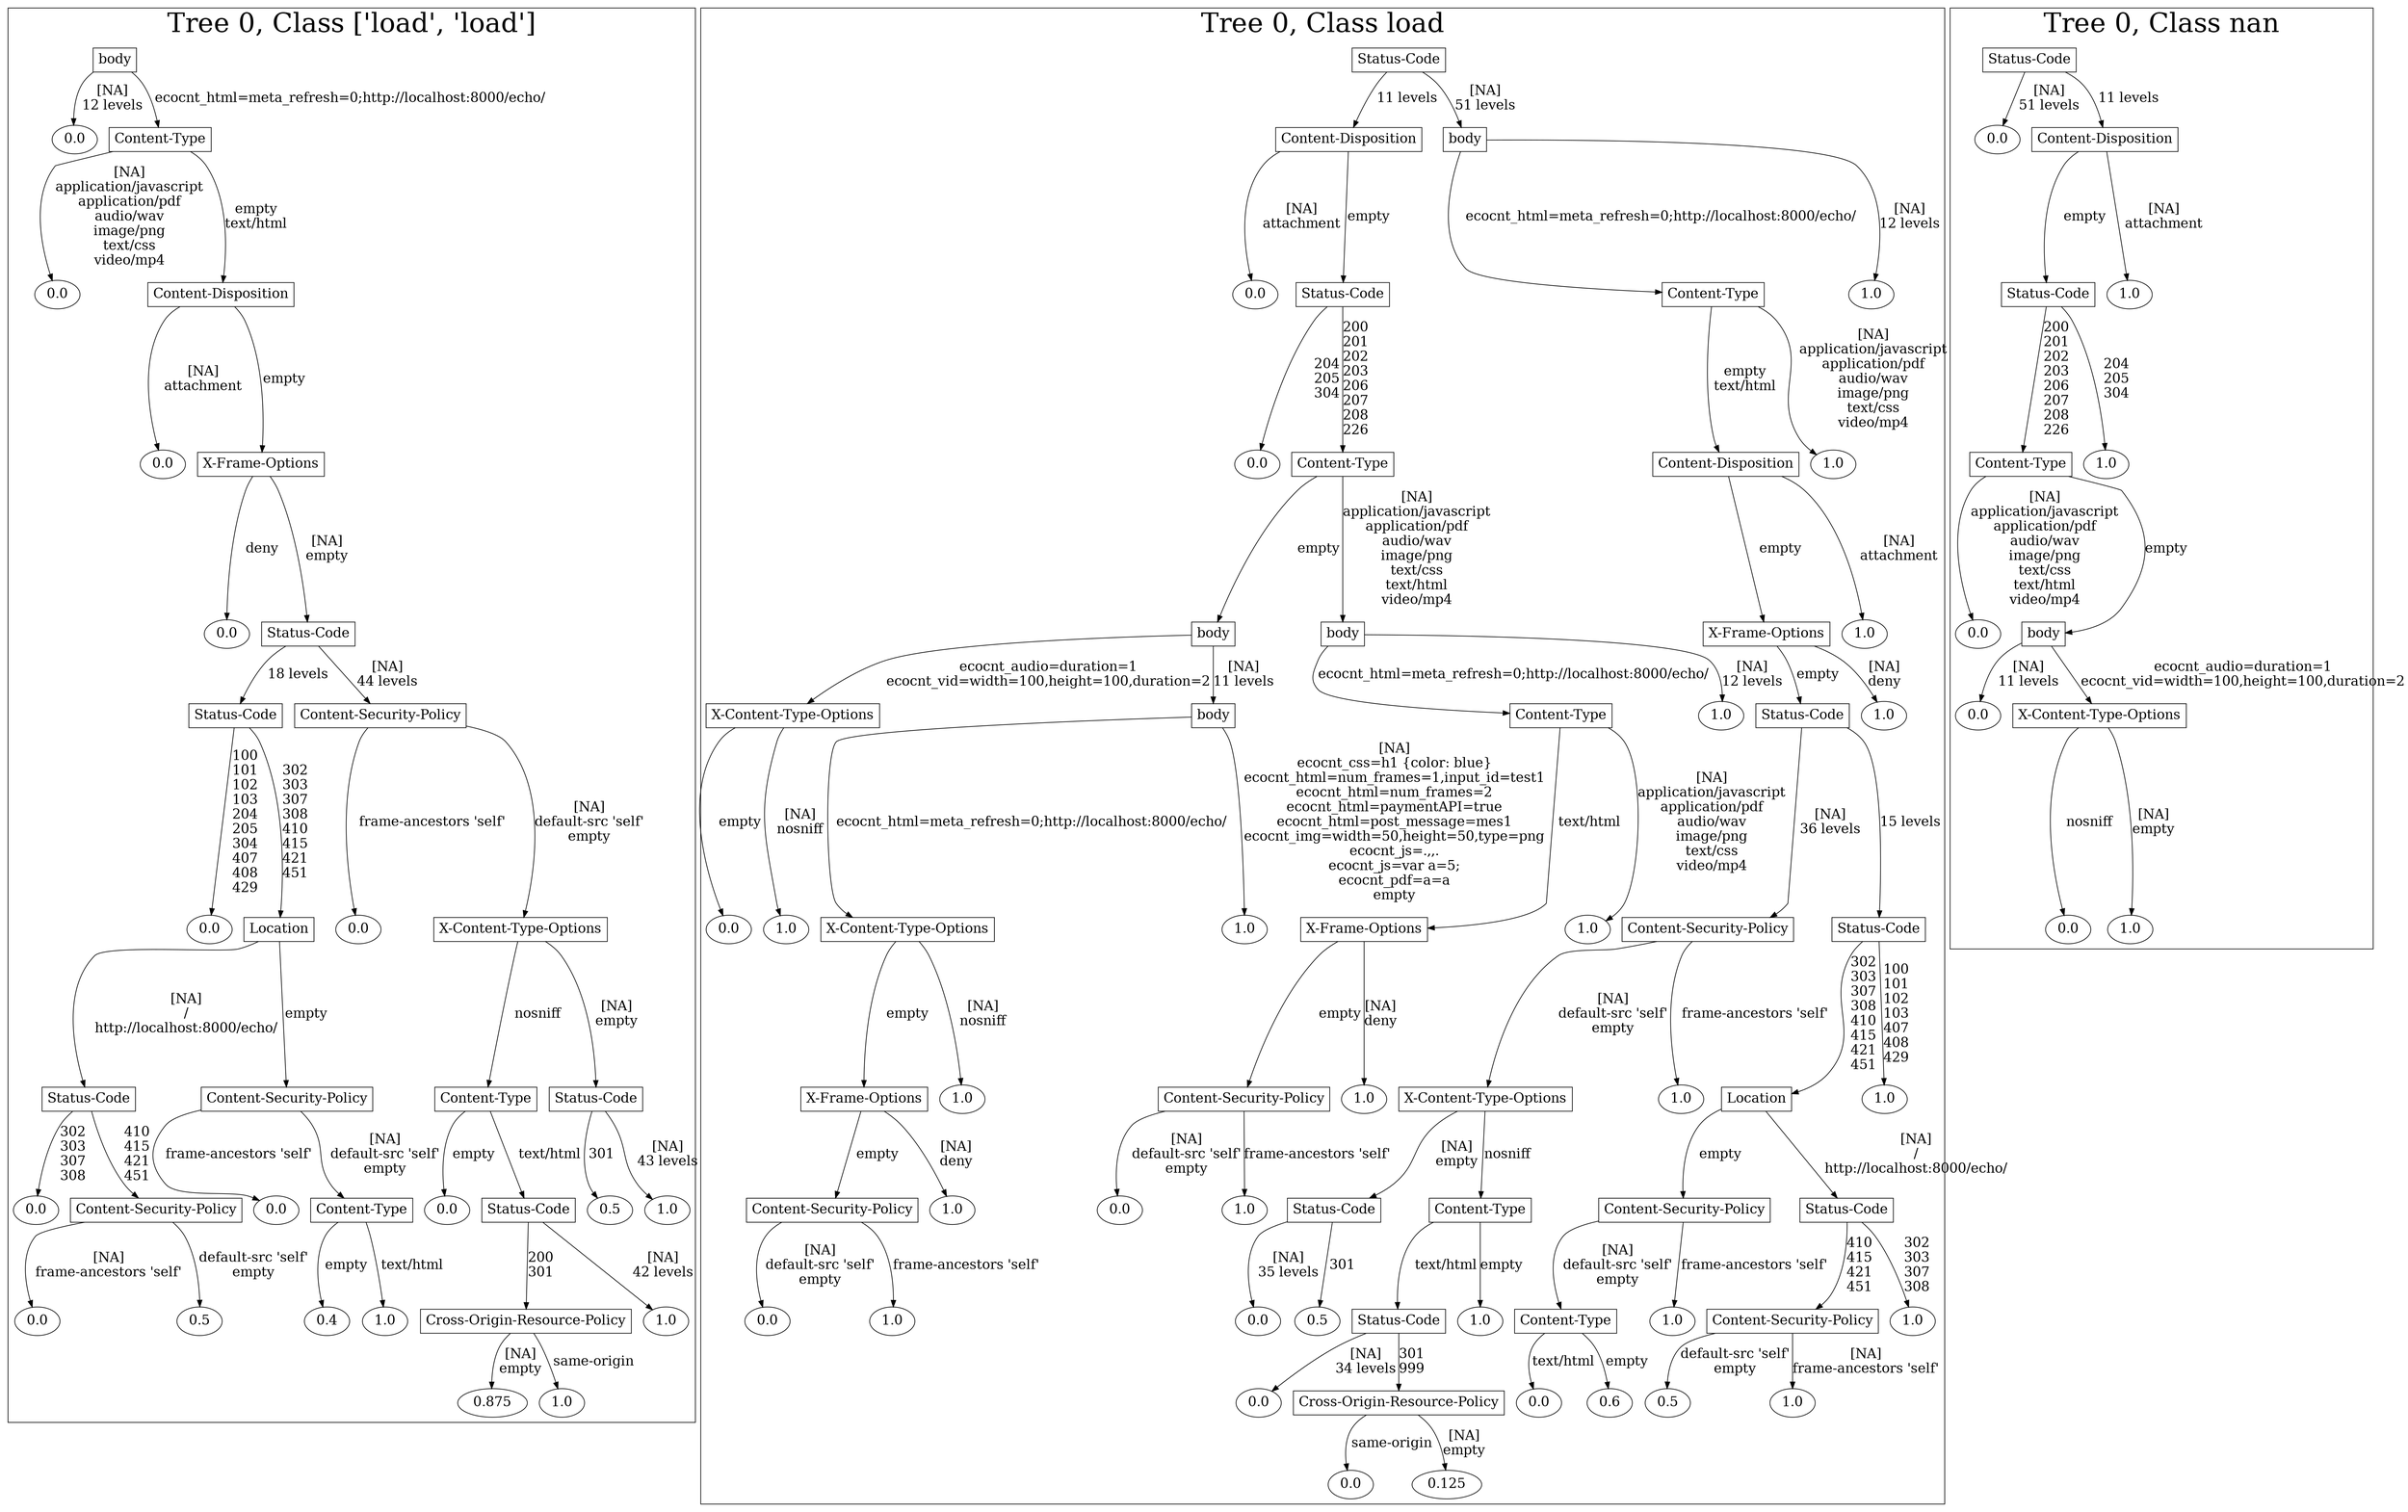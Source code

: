 /*
Generated by:
    http://https://github.com/h2oai/h2o-3/tree/master/h2o-genmodel/src/main/java/hex/genmodel/tools/PrintMojo.java
*/

/*
On a mac:

$ brew install graphviz
$ dot -Tpng file.gv -o file.png
$ open file.png
*/

digraph G {

subgraph cluster_0 {
/* Nodes */

/* Level 0 */
{
"SG_0_Node_0" [shape=box, fontsize=20, label="body"]
}

/* Level 1 */
{
"SG_0_Node_21" [fontsize=20, label="0.0"]
"SG_0_Node_1" [shape=box, fontsize=20, label="Content-Type"]
}

/* Level 2 */
{
"SG_0_Node_22" [fontsize=20, label="0.0"]
"SG_0_Node_2" [shape=box, fontsize=20, label="Content-Disposition"]
}

/* Level 3 */
{
"SG_0_Node_23" [fontsize=20, label="0.0"]
"SG_0_Node_3" [shape=box, fontsize=20, label="X-Frame-Options"]
}

/* Level 4 */
{
"SG_0_Node_24" [fontsize=20, label="0.0"]
"SG_0_Node_4" [shape=box, fontsize=20, label="Status-Code"]
}

/* Level 5 */
{
"SG_0_Node_5" [shape=box, fontsize=20, label="Status-Code"]
"SG_0_Node_6" [shape=box, fontsize=20, label="Content-Security-Policy"]
}

/* Level 6 */
{
"SG_0_Node_25" [fontsize=20, label="0.0"]
"SG_0_Node_7" [shape=box, fontsize=20, label="Location"]
"SG_0_Node_26" [fontsize=20, label="0.0"]
"SG_0_Node_8" [shape=box, fontsize=20, label="X-Content-Type-Options"]
}

/* Level 7 */
{
"SG_0_Node_9" [shape=box, fontsize=20, label="Status-Code"]
"SG_0_Node_10" [shape=box, fontsize=20, label="Content-Security-Policy"]
"SG_0_Node_11" [shape=box, fontsize=20, label="Content-Type"]
"SG_0_Node_12" [shape=box, fontsize=20, label="Status-Code"]
}

/* Level 8 */
{
"SG_0_Node_27" [fontsize=20, label="0.0"]
"SG_0_Node_13" [shape=box, fontsize=20, label="Content-Security-Policy"]
"SG_0_Node_28" [fontsize=20, label="0.0"]
"SG_0_Node_14" [shape=box, fontsize=20, label="Content-Type"]
"SG_0_Node_29" [fontsize=20, label="0.0"]
"SG_0_Node_15" [shape=box, fontsize=20, label="Status-Code"]
"SG_0_Node_30" [fontsize=20, label="0.5"]
"SG_0_Node_31" [fontsize=20, label="1.0"]
}

/* Level 9 */
{
"SG_0_Node_32" [fontsize=20, label="0.0"]
"SG_0_Node_33" [fontsize=20, label="0.5"]
"SG_0_Node_34" [fontsize=20, label="0.4"]
"SG_0_Node_35" [fontsize=20, label="1.0"]
"SG_0_Node_19" [shape=box, fontsize=20, label="Cross-Origin-Resource-Policy"]
"SG_0_Node_36" [fontsize=20, label="1.0"]
}

/* Level 10 */
{
"SG_0_Node_37" [fontsize=20, label="0.875"]
"SG_0_Node_38" [fontsize=20, label="1.0"]
}

/* Edges */
"SG_0_Node_0" -> "SG_0_Node_21" [fontsize=20, label="[NA]
12 levels
"]
"SG_0_Node_0" -> "SG_0_Node_1" [fontsize=20, label="ecocnt_html=meta_refresh=0;http://localhost:8000/echo/
"]
"SG_0_Node_1" -> "SG_0_Node_22" [fontsize=20, label="[NA]
application/javascript
application/pdf
audio/wav
image/png
text/css
video/mp4
"]
"SG_0_Node_1" -> "SG_0_Node_2" [fontsize=20, label="empty
text/html
"]
"SG_0_Node_2" -> "SG_0_Node_23" [fontsize=20, label="[NA]
attachment
"]
"SG_0_Node_2" -> "SG_0_Node_3" [fontsize=20, label="empty
"]
"SG_0_Node_3" -> "SG_0_Node_24" [fontsize=20, label="deny
"]
"SG_0_Node_3" -> "SG_0_Node_4" [fontsize=20, label="[NA]
empty
"]
"SG_0_Node_4" -> "SG_0_Node_5" [fontsize=20, label="18 levels
"]
"SG_0_Node_4" -> "SG_0_Node_6" [fontsize=20, label="[NA]
44 levels
"]
"SG_0_Node_6" -> "SG_0_Node_26" [fontsize=20, label="frame-ancestors 'self'
"]
"SG_0_Node_6" -> "SG_0_Node_8" [fontsize=20, label="[NA]
default-src 'self'
empty
"]
"SG_0_Node_8" -> "SG_0_Node_11" [fontsize=20, label="nosniff
"]
"SG_0_Node_8" -> "SG_0_Node_12" [fontsize=20, label="[NA]
empty
"]
"SG_0_Node_12" -> "SG_0_Node_30" [fontsize=20, label="301
"]
"SG_0_Node_12" -> "SG_0_Node_31" [fontsize=20, label="[NA]
43 levels
"]
"SG_0_Node_11" -> "SG_0_Node_29" [fontsize=20, label="empty
"]
"SG_0_Node_11" -> "SG_0_Node_15" [fontsize=20, label="text/html
"]
"SG_0_Node_15" -> "SG_0_Node_19" [fontsize=20, label="200
301
"]
"SG_0_Node_15" -> "SG_0_Node_36" [fontsize=20, label="[NA]
42 levels
"]
"SG_0_Node_19" -> "SG_0_Node_37" [fontsize=20, label="[NA]
empty
"]
"SG_0_Node_19" -> "SG_0_Node_38" [fontsize=20, label="same-origin
"]
"SG_0_Node_5" -> "SG_0_Node_25" [fontsize=20, label="100
101
102
103
204
205
304
407
408
429
"]
"SG_0_Node_5" -> "SG_0_Node_7" [fontsize=20, label="302
303
307
308
410
415
421
451
"]
"SG_0_Node_7" -> "SG_0_Node_9" [fontsize=20, label="[NA]
/
http://localhost:8000/echo/
"]
"SG_0_Node_7" -> "SG_0_Node_10" [fontsize=20, label="empty
"]
"SG_0_Node_10" -> "SG_0_Node_28" [fontsize=20, label="frame-ancestors 'self'
"]
"SG_0_Node_10" -> "SG_0_Node_14" [fontsize=20, label="[NA]
default-src 'self'
empty
"]
"SG_0_Node_14" -> "SG_0_Node_34" [fontsize=20, label="empty
"]
"SG_0_Node_14" -> "SG_0_Node_35" [fontsize=20, label="text/html
"]
"SG_0_Node_9" -> "SG_0_Node_27" [fontsize=20, label="302
303
307
308
"]
"SG_0_Node_9" -> "SG_0_Node_13" [fontsize=20, label="410
415
421
451
"]
"SG_0_Node_13" -> "SG_0_Node_32" [fontsize=20, label="[NA]
frame-ancestors 'self'
"]
"SG_0_Node_13" -> "SG_0_Node_33" [fontsize=20, label="default-src 'self'
empty
"]

fontsize=40
label="Tree 0, Class ['load', 'load']"
}

subgraph cluster_1 {
/* Nodes */

/* Level 0 */
{
"SG_1_Node_0" [shape=box, fontsize=20, label="Status-Code"]
}

/* Level 1 */
{
"SG_1_Node_1" [shape=box, fontsize=20, label="Content-Disposition"]
"SG_1_Node_2" [shape=box, fontsize=20, label="body"]
}

/* Level 2 */
{
"SG_1_Node_36" [fontsize=20, label="0.0"]
"SG_1_Node_3" [shape=box, fontsize=20, label="Status-Code"]
"SG_1_Node_4" [shape=box, fontsize=20, label="Content-Type"]
"SG_1_Node_37" [fontsize=20, label="1.0"]
}

/* Level 3 */
{
"SG_1_Node_38" [fontsize=20, label="0.0"]
"SG_1_Node_6" [shape=box, fontsize=20, label="Content-Type"]
"SG_1_Node_7" [shape=box, fontsize=20, label="Content-Disposition"]
"SG_1_Node_39" [fontsize=20, label="1.0"]
}

/* Level 4 */
{
"SG_1_Node_8" [shape=box, fontsize=20, label="body"]
"SG_1_Node_9" [shape=box, fontsize=20, label="body"]
"SG_1_Node_10" [shape=box, fontsize=20, label="X-Frame-Options"]
"SG_1_Node_40" [fontsize=20, label="1.0"]
}

/* Level 5 */
{
"SG_1_Node_11" [shape=box, fontsize=20, label="X-Content-Type-Options"]
"SG_1_Node_12" [shape=box, fontsize=20, label="body"]
"SG_1_Node_13" [shape=box, fontsize=20, label="Content-Type"]
"SG_1_Node_41" [fontsize=20, label="1.0"]
"SG_1_Node_14" [shape=box, fontsize=20, label="Status-Code"]
"SG_1_Node_42" [fontsize=20, label="1.0"]
}

/* Level 6 */
{
"SG_1_Node_43" [fontsize=20, label="0.0"]
"SG_1_Node_44" [fontsize=20, label="1.0"]
"SG_1_Node_15" [shape=box, fontsize=20, label="X-Content-Type-Options"]
"SG_1_Node_45" [fontsize=20, label="1.0"]
"SG_1_Node_16" [shape=box, fontsize=20, label="X-Frame-Options"]
"SG_1_Node_46" [fontsize=20, label="1.0"]
"SG_1_Node_17" [shape=box, fontsize=20, label="Content-Security-Policy"]
"SG_1_Node_18" [shape=box, fontsize=20, label="Status-Code"]
}

/* Level 7 */
{
"SG_1_Node_19" [shape=box, fontsize=20, label="X-Frame-Options"]
"SG_1_Node_47" [fontsize=20, label="1.0"]
"SG_1_Node_20" [shape=box, fontsize=20, label="Content-Security-Policy"]
"SG_1_Node_48" [fontsize=20, label="1.0"]
"SG_1_Node_21" [shape=box, fontsize=20, label="X-Content-Type-Options"]
"SG_1_Node_49" [fontsize=20, label="1.0"]
"SG_1_Node_22" [shape=box, fontsize=20, label="Location"]
"SG_1_Node_50" [fontsize=20, label="1.0"]
}

/* Level 8 */
{
"SG_1_Node_23" [shape=box, fontsize=20, label="Content-Security-Policy"]
"SG_1_Node_51" [fontsize=20, label="1.0"]
"SG_1_Node_52" [fontsize=20, label="0.0"]
"SG_1_Node_53" [fontsize=20, label="1.0"]
"SG_1_Node_24" [shape=box, fontsize=20, label="Status-Code"]
"SG_1_Node_25" [shape=box, fontsize=20, label="Content-Type"]
"SG_1_Node_26" [shape=box, fontsize=20, label="Content-Security-Policy"]
"SG_1_Node_27" [shape=box, fontsize=20, label="Status-Code"]
}

/* Level 9 */
{
"SG_1_Node_54" [fontsize=20, label="0.0"]
"SG_1_Node_55" [fontsize=20, label="1.0"]
"SG_1_Node_56" [fontsize=20, label="0.0"]
"SG_1_Node_57" [fontsize=20, label="0.5"]
"SG_1_Node_29" [shape=box, fontsize=20, label="Status-Code"]
"SG_1_Node_58" [fontsize=20, label="1.0"]
"SG_1_Node_30" [shape=box, fontsize=20, label="Content-Type"]
"SG_1_Node_59" [fontsize=20, label="1.0"]
"SG_1_Node_31" [shape=box, fontsize=20, label="Content-Security-Policy"]
"SG_1_Node_60" [fontsize=20, label="1.0"]
}

/* Level 10 */
{
"SG_1_Node_61" [fontsize=20, label="0.0"]
"SG_1_Node_32" [shape=box, fontsize=20, label="Cross-Origin-Resource-Policy"]
"SG_1_Node_62" [fontsize=20, label="0.0"]
"SG_1_Node_63" [fontsize=20, label="0.6"]
"SG_1_Node_64" [fontsize=20, label="0.5"]
"SG_1_Node_65" [fontsize=20, label="1.0"]
}

/* Level 11 */
{
"SG_1_Node_66" [fontsize=20, label="0.0"]
"SG_1_Node_67" [fontsize=20, label="0.125"]
}

/* Edges */
"SG_1_Node_0" -> "SG_1_Node_1" [fontsize=20, label="11 levels
"]
"SG_1_Node_0" -> "SG_1_Node_2" [fontsize=20, label="[NA]
51 levels
"]
"SG_1_Node_2" -> "SG_1_Node_4" [fontsize=20, label="ecocnt_html=meta_refresh=0;http://localhost:8000/echo/
"]
"SG_1_Node_2" -> "SG_1_Node_37" [fontsize=20, label="[NA]
12 levels
"]
"SG_1_Node_4" -> "SG_1_Node_7" [fontsize=20, label="empty
text/html
"]
"SG_1_Node_4" -> "SG_1_Node_39" [fontsize=20, label="[NA]
application/javascript
application/pdf
audio/wav
image/png
text/css
video/mp4
"]
"SG_1_Node_7" -> "SG_1_Node_10" [fontsize=20, label="empty
"]
"SG_1_Node_7" -> "SG_1_Node_40" [fontsize=20, label="[NA]
attachment
"]
"SG_1_Node_10" -> "SG_1_Node_14" [fontsize=20, label="empty
"]
"SG_1_Node_10" -> "SG_1_Node_42" [fontsize=20, label="[NA]
deny
"]
"SG_1_Node_14" -> "SG_1_Node_17" [fontsize=20, label="[NA]
36 levels
"]
"SG_1_Node_14" -> "SG_1_Node_18" [fontsize=20, label="15 levels
"]
"SG_1_Node_18" -> "SG_1_Node_22" [fontsize=20, label="302
303
307
308
410
415
421
451
"]
"SG_1_Node_18" -> "SG_1_Node_50" [fontsize=20, label="100
101
102
103
407
408
429
"]
"SG_1_Node_22" -> "SG_1_Node_26" [fontsize=20, label="empty
"]
"SG_1_Node_22" -> "SG_1_Node_27" [fontsize=20, label="[NA]
/
http://localhost:8000/echo/
"]
"SG_1_Node_27" -> "SG_1_Node_31" [fontsize=20, label="410
415
421
451
"]
"SG_1_Node_27" -> "SG_1_Node_60" [fontsize=20, label="302
303
307
308
"]
"SG_1_Node_31" -> "SG_1_Node_64" [fontsize=20, label="default-src 'self'
empty
"]
"SG_1_Node_31" -> "SG_1_Node_65" [fontsize=20, label="[NA]
frame-ancestors 'self'
"]
"SG_1_Node_26" -> "SG_1_Node_30" [fontsize=20, label="[NA]
default-src 'self'
empty
"]
"SG_1_Node_26" -> "SG_1_Node_59" [fontsize=20, label="frame-ancestors 'self'
"]
"SG_1_Node_30" -> "SG_1_Node_62" [fontsize=20, label="text/html
"]
"SG_1_Node_30" -> "SG_1_Node_63" [fontsize=20, label="empty
"]
"SG_1_Node_17" -> "SG_1_Node_21" [fontsize=20, label="[NA]
default-src 'self'
empty
"]
"SG_1_Node_17" -> "SG_1_Node_49" [fontsize=20, label="frame-ancestors 'self'
"]
"SG_1_Node_21" -> "SG_1_Node_24" [fontsize=20, label="[NA]
empty
"]
"SG_1_Node_21" -> "SG_1_Node_25" [fontsize=20, label="nosniff
"]
"SG_1_Node_25" -> "SG_1_Node_29" [fontsize=20, label="text/html
"]
"SG_1_Node_25" -> "SG_1_Node_58" [fontsize=20, label="empty
"]
"SG_1_Node_29" -> "SG_1_Node_61" [fontsize=20, label="[NA]
34 levels
"]
"SG_1_Node_29" -> "SG_1_Node_32" [fontsize=20, label="301
999
"]
"SG_1_Node_32" -> "SG_1_Node_66" [fontsize=20, label="same-origin
"]
"SG_1_Node_32" -> "SG_1_Node_67" [fontsize=20, label="[NA]
empty
"]
"SG_1_Node_24" -> "SG_1_Node_56" [fontsize=20, label="[NA]
35 levels
"]
"SG_1_Node_24" -> "SG_1_Node_57" [fontsize=20, label="301
"]
"SG_1_Node_1" -> "SG_1_Node_36" [fontsize=20, label="[NA]
attachment
"]
"SG_1_Node_1" -> "SG_1_Node_3" [fontsize=20, label="empty
"]
"SG_1_Node_3" -> "SG_1_Node_38" [fontsize=20, label="204
205
304
"]
"SG_1_Node_3" -> "SG_1_Node_6" [fontsize=20, label="200
201
202
203
206
207
208
226
"]
"SG_1_Node_6" -> "SG_1_Node_8" [fontsize=20, label="empty
"]
"SG_1_Node_6" -> "SG_1_Node_9" [fontsize=20, label="[NA]
application/javascript
application/pdf
audio/wav
image/png
text/css
text/html
video/mp4
"]
"SG_1_Node_9" -> "SG_1_Node_13" [fontsize=20, label="ecocnt_html=meta_refresh=0;http://localhost:8000/echo/
"]
"SG_1_Node_9" -> "SG_1_Node_41" [fontsize=20, label="[NA]
12 levels
"]
"SG_1_Node_13" -> "SG_1_Node_16" [fontsize=20, label="text/html
"]
"SG_1_Node_13" -> "SG_1_Node_46" [fontsize=20, label="[NA]
application/javascript
application/pdf
audio/wav
image/png
text/css
video/mp4
"]
"SG_1_Node_16" -> "SG_1_Node_20" [fontsize=20, label="empty
"]
"SG_1_Node_16" -> "SG_1_Node_48" [fontsize=20, label="[NA]
deny
"]
"SG_1_Node_20" -> "SG_1_Node_52" [fontsize=20, label="[NA]
default-src 'self'
empty
"]
"SG_1_Node_20" -> "SG_1_Node_53" [fontsize=20, label="frame-ancestors 'self'
"]
"SG_1_Node_8" -> "SG_1_Node_11" [fontsize=20, label="ecocnt_audio=duration=1
ecocnt_vid=width=100,height=100,duration=2
"]
"SG_1_Node_8" -> "SG_1_Node_12" [fontsize=20, label="[NA]
11 levels
"]
"SG_1_Node_12" -> "SG_1_Node_15" [fontsize=20, label="ecocnt_html=meta_refresh=0;http://localhost:8000/echo/
"]
"SG_1_Node_12" -> "SG_1_Node_45" [fontsize=20, label="[NA]
ecocnt_css=h1 {color: blue}
ecocnt_html=num_frames=1,input_id=test1
ecocnt_html=num_frames=2
ecocnt_html=paymentAPI=true
ecocnt_html=post_message=mes1
ecocnt_img=width=50,height=50,type=png
ecocnt_js=.,,.
ecocnt_js=var a=5;
ecocnt_pdf=a=a
empty
"]
"SG_1_Node_15" -> "SG_1_Node_19" [fontsize=20, label="empty
"]
"SG_1_Node_15" -> "SG_1_Node_47" [fontsize=20, label="[NA]
nosniff
"]
"SG_1_Node_19" -> "SG_1_Node_23" [fontsize=20, label="empty
"]
"SG_1_Node_19" -> "SG_1_Node_51" [fontsize=20, label="[NA]
deny
"]
"SG_1_Node_23" -> "SG_1_Node_54" [fontsize=20, label="[NA]
default-src 'self'
empty
"]
"SG_1_Node_23" -> "SG_1_Node_55" [fontsize=20, label="frame-ancestors 'self'
"]
"SG_1_Node_11" -> "SG_1_Node_43" [fontsize=20, label="empty
"]
"SG_1_Node_11" -> "SG_1_Node_44" [fontsize=20, label="[NA]
nosniff
"]

fontsize=40
label="Tree 0, Class load"
}

subgraph cluster_2 {
/* Nodes */

/* Level 0 */
{
"SG_2_Node_0" [shape=box, fontsize=20, label="Status-Code"]
}

/* Level 1 */
{
"SG_2_Node_7" [fontsize=20, label="0.0"]
"SG_2_Node_2" [shape=box, fontsize=20, label="Content-Disposition"]
}

/* Level 2 */
{
"SG_2_Node_3" [shape=box, fontsize=20, label="Status-Code"]
"SG_2_Node_8" [fontsize=20, label="1.0"]
}

/* Level 3 */
{
"SG_2_Node_4" [shape=box, fontsize=20, label="Content-Type"]
"SG_2_Node_9" [fontsize=20, label="1.0"]
}

/* Level 4 */
{
"SG_2_Node_10" [fontsize=20, label="0.0"]
"SG_2_Node_5" [shape=box, fontsize=20, label="body"]
}

/* Level 5 */
{
"SG_2_Node_11" [fontsize=20, label="0.0"]
"SG_2_Node_6" [shape=box, fontsize=20, label="X-Content-Type-Options"]
}

/* Level 6 */
{
"SG_2_Node_12" [fontsize=20, label="0.0"]
"SG_2_Node_13" [fontsize=20, label="1.0"]
}

/* Edges */
"SG_2_Node_0" -> "SG_2_Node_7" [fontsize=20, label="[NA]
51 levels
"]
"SG_2_Node_0" -> "SG_2_Node_2" [fontsize=20, label="11 levels
"]
"SG_2_Node_2" -> "SG_2_Node_3" [fontsize=20, label="empty
"]
"SG_2_Node_2" -> "SG_2_Node_8" [fontsize=20, label="[NA]
attachment
"]
"SG_2_Node_3" -> "SG_2_Node_4" [fontsize=20, label="200
201
202
203
206
207
208
226
"]
"SG_2_Node_3" -> "SG_2_Node_9" [fontsize=20, label="204
205
304
"]
"SG_2_Node_4" -> "SG_2_Node_10" [fontsize=20, label="[NA]
application/javascript
application/pdf
audio/wav
image/png
text/css
text/html
video/mp4
"]
"SG_2_Node_4" -> "SG_2_Node_5" [fontsize=20, label="empty
"]
"SG_2_Node_5" -> "SG_2_Node_11" [fontsize=20, label="[NA]
11 levels
"]
"SG_2_Node_5" -> "SG_2_Node_6" [fontsize=20, label="ecocnt_audio=duration=1
ecocnt_vid=width=100,height=100,duration=2
"]
"SG_2_Node_6" -> "SG_2_Node_12" [fontsize=20, label="nosniff
"]
"SG_2_Node_6" -> "SG_2_Node_13" [fontsize=20, label="[NA]
empty
"]

fontsize=40
label="Tree 0, Class nan"
}

}

